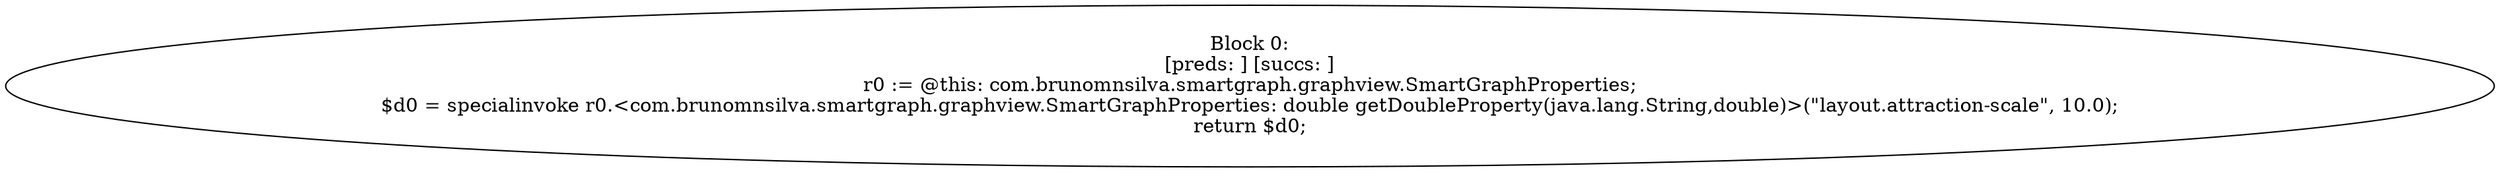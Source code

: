 digraph "unitGraph" {
    "Block 0:
[preds: ] [succs: ]
r0 := @this: com.brunomnsilva.smartgraph.graphview.SmartGraphProperties;
$d0 = specialinvoke r0.<com.brunomnsilva.smartgraph.graphview.SmartGraphProperties: double getDoubleProperty(java.lang.String,double)>(\"layout.attraction-scale\", 10.0);
return $d0;
"
}
